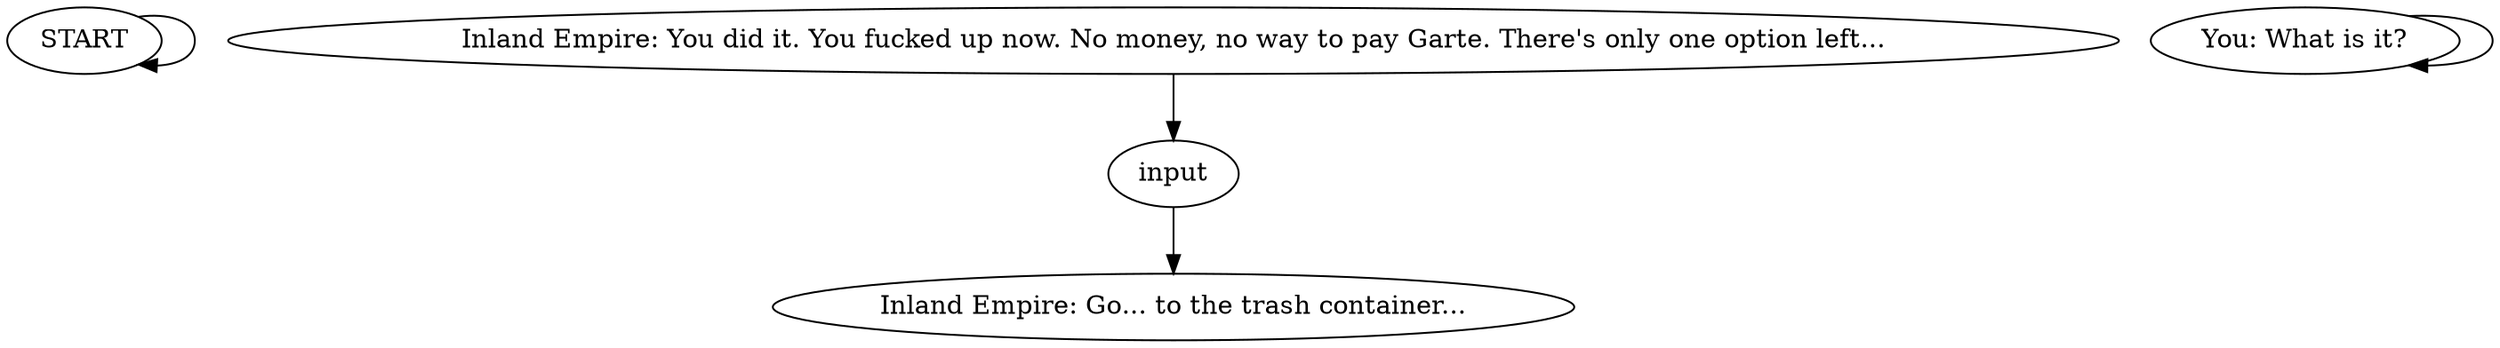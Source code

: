 # INITIATION / cannot pay game over
# orbital that pops up if you, the player, try to BREAK the system by spending *all* of the money you can get *anywhere* in Martinaise so you cannot pay Garte for the room at all. oh, believe me, we will take this into account and you will get a game over.
# ==================================================
digraph G {
	  0 [label="START"];
	  1 [label="input"];
	  2 [label="You: What is it?"];
	  3 [label="Inland Empire: Go... to the trash container..."];
	  4 [label="Inland Empire: You did it. You fucked up now. No money, no way to pay Garte. There's only one option left..."];
	  0 -> 0
	  1 -> 3
	  2 -> 2
	  4 -> 1
}

